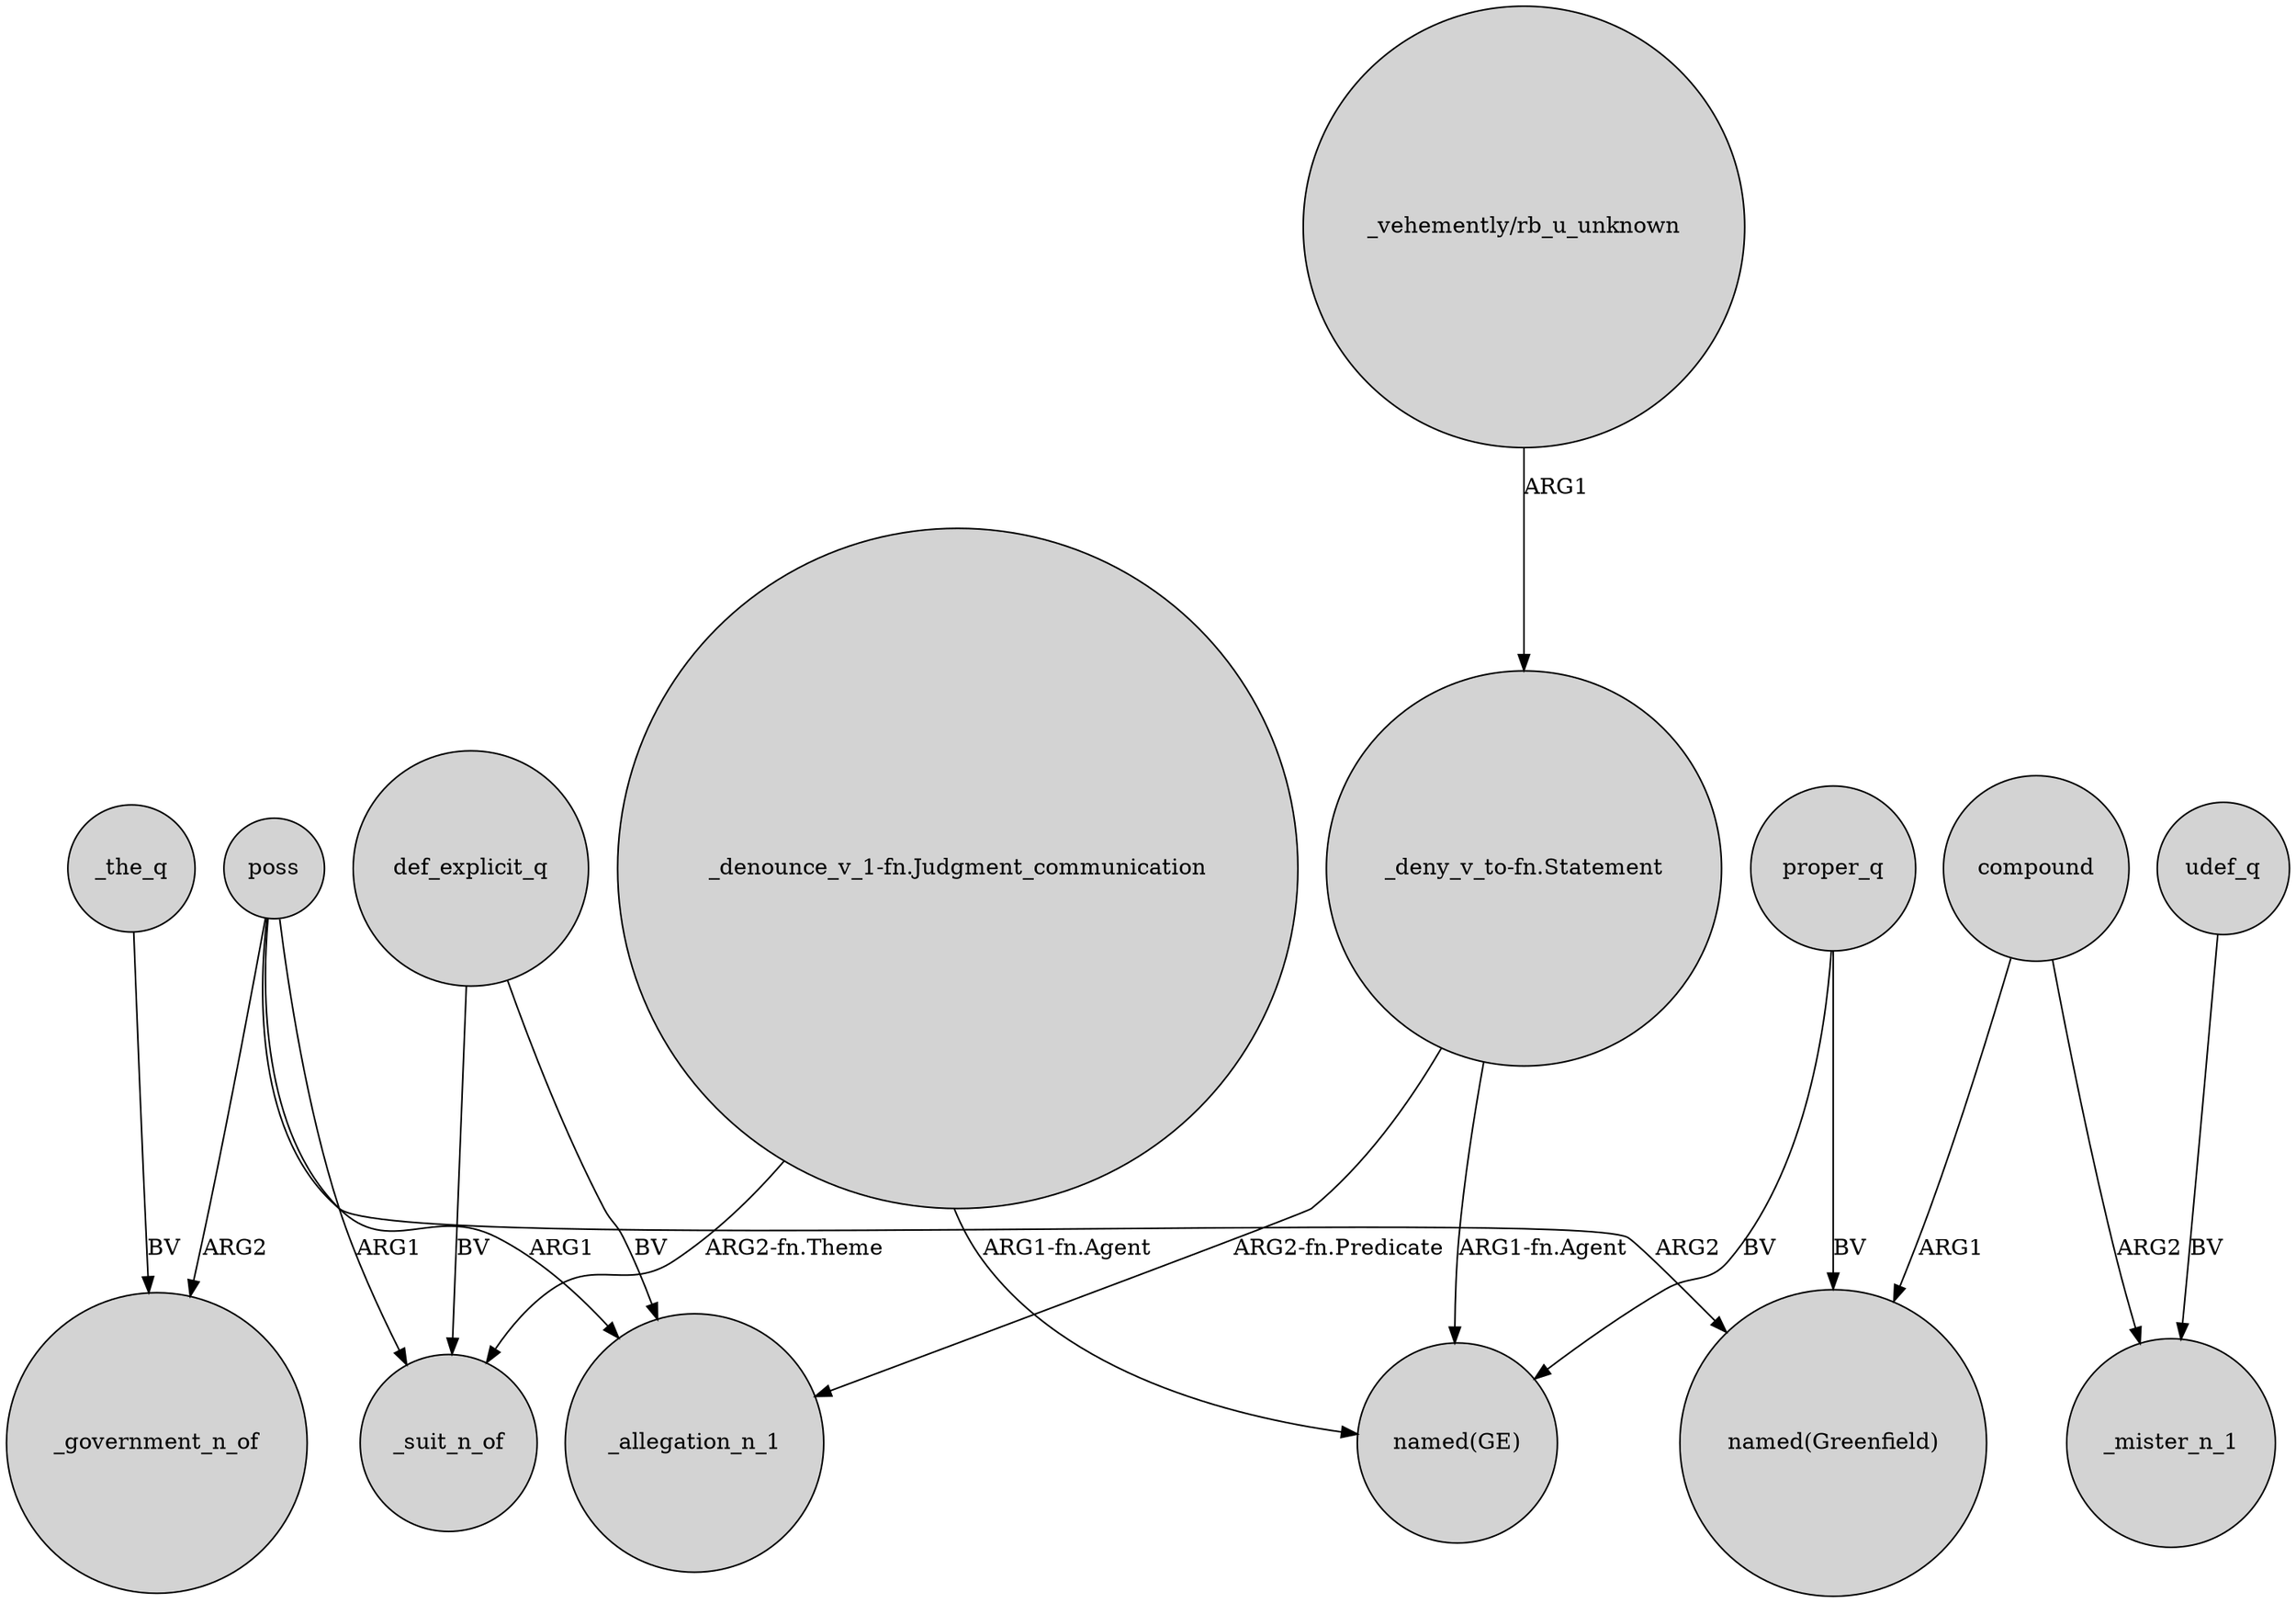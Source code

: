 digraph {
	node [shape=circle style=filled]
	"_deny_v_to-fn.Statement" -> _allegation_n_1 [label="ARG2-fn.Predicate"]
	_the_q -> _government_n_of [label=BV]
	poss -> _allegation_n_1 [label=ARG1]
	def_explicit_q -> _allegation_n_1 [label=BV]
	"_denounce_v_1-fn.Judgment_communication" -> "named(GE)" [label="ARG1-fn.Agent"]
	"_denounce_v_1-fn.Judgment_communication" -> _suit_n_of [label="ARG2-fn.Theme"]
	proper_q -> "named(Greenfield)" [label=BV]
	udef_q -> _mister_n_1 [label=BV]
	poss -> _suit_n_of [label=ARG1]
	poss -> "named(Greenfield)" [label=ARG2]
	compound -> _mister_n_1 [label=ARG2]
	def_explicit_q -> _suit_n_of [label=BV]
	poss -> _government_n_of [label=ARG2]
	compound -> "named(Greenfield)" [label=ARG1]
	proper_q -> "named(GE)" [label=BV]
	"_deny_v_to-fn.Statement" -> "named(GE)" [label="ARG1-fn.Agent"]
	"_vehemently/rb_u_unknown" -> "_deny_v_to-fn.Statement" [label=ARG1]
}

